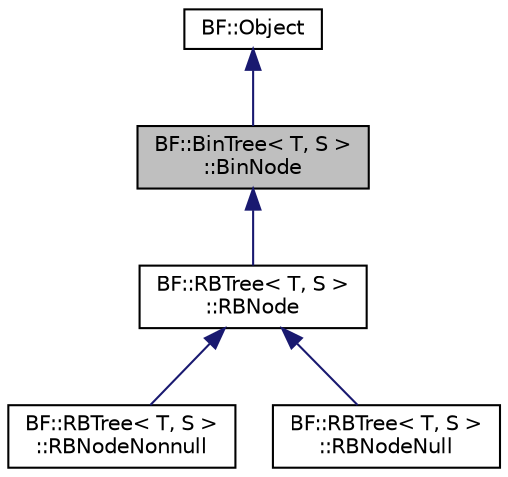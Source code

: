 digraph "BF::BinTree&lt; T, S &gt;::BinNode"
{
 // LATEX_PDF_SIZE
  edge [fontname="Helvetica",fontsize="10",labelfontname="Helvetica",labelfontsize="10"];
  node [fontname="Helvetica",fontsize="10",shape=record];
  Node1 [label="BF::BinTree\< T, S \>\l::BinNode",height=0.2,width=0.4,color="black", fillcolor="grey75", style="filled", fontcolor="black",tooltip=" "];
  Node2 -> Node1 [dir="back",color="midnightblue",fontsize="10",style="solid",fontname="Helvetica"];
  Node2 [label="BF::Object",height=0.2,width=0.4,color="black", fillcolor="white", style="filled",URL="$d1/d3a/classBF_1_1Object.html",tooltip=" "];
  Node1 -> Node3 [dir="back",color="midnightblue",fontsize="10",style="solid",fontname="Helvetica"];
  Node3 [label="BF::RBTree\< T, S \>\l::RBNode",height=0.2,width=0.4,color="black", fillcolor="white", style="filled",URL="$d0/d46/classBF_1_1RBTree_1_1RBNode.html",tooltip=" "];
  Node3 -> Node4 [dir="back",color="midnightblue",fontsize="10",style="solid",fontname="Helvetica"];
  Node4 [label="BF::RBTree\< T, S \>\l::RBNodeNonnull",height=0.2,width=0.4,color="black", fillcolor="white", style="filled",URL="$dd/d3b/classBF_1_1RBTree_1_1RBNodeNonnull.html",tooltip=" "];
  Node3 -> Node5 [dir="back",color="midnightblue",fontsize="10",style="solid",fontname="Helvetica"];
  Node5 [label="BF::RBTree\< T, S \>\l::RBNodeNull",height=0.2,width=0.4,color="black", fillcolor="white", style="filled",URL="$dc/daa/classBF_1_1RBTree_1_1RBNodeNull.html",tooltip=" "];
}
